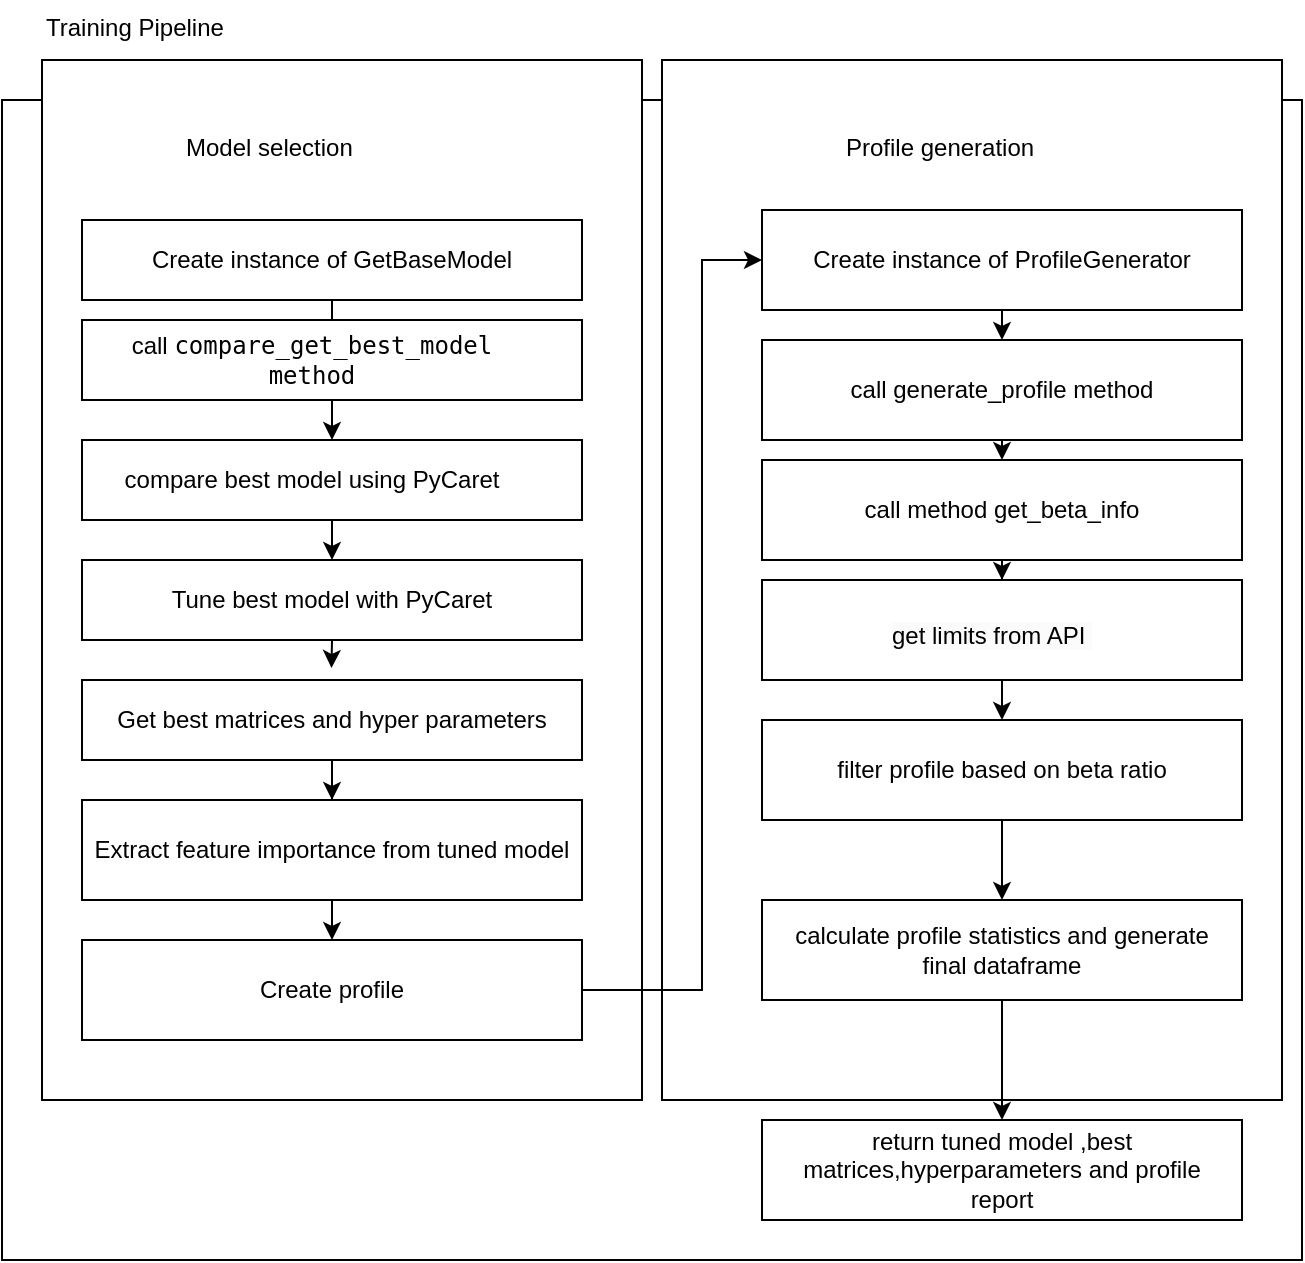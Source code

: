 <mxfile version="24.4.2" type="github">
  <diagram name="Page-1" id="N8KITqeHm16pR-Cq3Kmk">
    <mxGraphModel dx="746" dy="459" grid="1" gridSize="10" guides="1" tooltips="1" connect="1" arrows="1" fold="1" page="1" pageScale="1" pageWidth="850" pageHeight="1100" math="0" shadow="0">
      <root>
        <mxCell id="0" />
        <mxCell id="1" parent="0" />
        <mxCell id="yYqYvQ4uD8bHLRwxHSZD-1" value="" style="whiteSpace=wrap;html=1;" vertex="1" parent="1">
          <mxGeometry x="100" y="90" width="650" height="580" as="geometry" />
        </mxCell>
        <mxCell id="yYqYvQ4uD8bHLRwxHSZD-2" value="" style="rounded=0;whiteSpace=wrap;html=1;" vertex="1" parent="1">
          <mxGeometry x="120" y="70" width="300" height="520" as="geometry" />
        </mxCell>
        <mxCell id="yYqYvQ4uD8bHLRwxHSZD-3" value="" style="rounded=0;whiteSpace=wrap;html=1;" vertex="1" parent="1">
          <mxGeometry x="430" y="70" width="310" height="520" as="geometry" />
        </mxCell>
        <mxCell id="yYqYvQ4uD8bHLRwxHSZD-4" value="Profile generation" style="text;html=1;whiteSpace=wrap;overflow=hidden;rounded=0;" vertex="1" parent="1">
          <mxGeometry x="520" y="100" width="150" height="30" as="geometry" />
        </mxCell>
        <mxCell id="yYqYvQ4uD8bHLRwxHSZD-5" value="Training Pipeline" style="text;html=1;whiteSpace=wrap;overflow=hidden;rounded=0;" vertex="1" parent="1">
          <mxGeometry x="120" y="40" width="150" height="30" as="geometry" />
        </mxCell>
        <mxCell id="yYqYvQ4uD8bHLRwxHSZD-6" value="Model selection" style="text;html=1;whiteSpace=wrap;overflow=hidden;rounded=0;" vertex="1" parent="1">
          <mxGeometry x="190" y="100" width="150" height="30" as="geometry" />
        </mxCell>
        <mxCell id="yYqYvQ4uD8bHLRwxHSZD-16" value="" style="rounded=0;whiteSpace=wrap;html=1;" vertex="1" parent="1">
          <mxGeometry x="140" y="510" width="250" height="50" as="geometry" />
        </mxCell>
        <mxCell id="yYqYvQ4uD8bHLRwxHSZD-35" style="edgeStyle=orthogonalEdgeStyle;rounded=0;orthogonalLoop=1;jettySize=auto;html=1;exitX=0.5;exitY=1;exitDx=0;exitDy=0;entryX=0.5;entryY=0;entryDx=0;entryDy=0;" edge="1" parent="1" source="yYqYvQ4uD8bHLRwxHSZD-17" target="yYqYvQ4uD8bHLRwxHSZD-16">
          <mxGeometry relative="1" as="geometry" />
        </mxCell>
        <mxCell id="yYqYvQ4uD8bHLRwxHSZD-17" value="" style="rounded=0;whiteSpace=wrap;html=1;" vertex="1" parent="1">
          <mxGeometry x="140" y="440" width="250" height="50" as="geometry" />
        </mxCell>
        <mxCell id="yYqYvQ4uD8bHLRwxHSZD-26" value="" style="edgeStyle=orthogonalEdgeStyle;rounded=0;orthogonalLoop=1;jettySize=auto;html=1;" edge="1" parent="1" source="yYqYvQ4uD8bHLRwxHSZD-18" target="yYqYvQ4uD8bHLRwxHSZD-21">
          <mxGeometry relative="1" as="geometry" />
        </mxCell>
        <object label="" id="yYqYvQ4uD8bHLRwxHSZD-18">
          <mxCell style="rounded=0;whiteSpace=wrap;html=1;" vertex="1" parent="1">
            <mxGeometry x="140" y="150" width="250" height="40" as="geometry" />
          </mxCell>
        </object>
        <mxCell id="yYqYvQ4uD8bHLRwxHSZD-19" value="" style="rounded=0;whiteSpace=wrap;html=1;" vertex="1" parent="1">
          <mxGeometry x="140" y="200" width="250" height="40" as="geometry" />
        </mxCell>
        <mxCell id="yYqYvQ4uD8bHLRwxHSZD-34" style="edgeStyle=orthogonalEdgeStyle;rounded=0;orthogonalLoop=1;jettySize=auto;html=1;exitX=0.5;exitY=1;exitDx=0;exitDy=0;" edge="1" parent="1" source="yYqYvQ4uD8bHLRwxHSZD-20" target="yYqYvQ4uD8bHLRwxHSZD-17">
          <mxGeometry relative="1" as="geometry" />
        </mxCell>
        <mxCell id="yYqYvQ4uD8bHLRwxHSZD-20" value="" style="rounded=0;whiteSpace=wrap;html=1;" vertex="1" parent="1">
          <mxGeometry x="140" y="380" width="250" height="40" as="geometry" />
        </mxCell>
        <mxCell id="yYqYvQ4uD8bHLRwxHSZD-33" style="edgeStyle=orthogonalEdgeStyle;rounded=0;orthogonalLoop=1;jettySize=auto;html=1;exitX=0.5;exitY=1;exitDx=0;exitDy=0;entryX=0.5;entryY=0;entryDx=0;entryDy=0;" edge="1" parent="1" source="yYqYvQ4uD8bHLRwxHSZD-21" target="yYqYvQ4uD8bHLRwxHSZD-22">
          <mxGeometry relative="1" as="geometry" />
        </mxCell>
        <mxCell id="yYqYvQ4uD8bHLRwxHSZD-21" value="" style="rounded=0;whiteSpace=wrap;html=1;" vertex="1" parent="1">
          <mxGeometry x="140" y="260" width="250" height="40" as="geometry" />
        </mxCell>
        <mxCell id="yYqYvQ4uD8bHLRwxHSZD-22" value="" style="rounded=0;whiteSpace=wrap;html=1;" vertex="1" parent="1">
          <mxGeometry x="140" y="320" width="250" height="40" as="geometry" />
        </mxCell>
        <mxCell id="yYqYvQ4uD8bHLRwxHSZD-31" style="edgeStyle=orthogonalEdgeStyle;rounded=0;orthogonalLoop=1;jettySize=auto;html=1;exitX=0.5;exitY=1;exitDx=0;exitDy=0;entryX=0.499;entryY=-0.15;entryDx=0;entryDy=0;entryPerimeter=0;" edge="1" parent="1" source="yYqYvQ4uD8bHLRwxHSZD-22" target="yYqYvQ4uD8bHLRwxHSZD-20">
          <mxGeometry relative="1" as="geometry" />
        </mxCell>
        <mxCell id="yYqYvQ4uD8bHLRwxHSZD-36" style="edgeStyle=orthogonalEdgeStyle;rounded=0;orthogonalLoop=1;jettySize=auto;html=1;exitX=1;exitY=0.5;exitDx=0;exitDy=0;entryX=0;entryY=0.5;entryDx=0;entryDy=0;" edge="1" parent="1" source="yYqYvQ4uD8bHLRwxHSZD-16" target="yYqYvQ4uD8bHLRwxHSZD-37">
          <mxGeometry relative="1" as="geometry">
            <Array as="points">
              <mxPoint x="450" y="535" />
              <mxPoint x="450" y="170" />
            </Array>
          </mxGeometry>
        </mxCell>
        <mxCell id="yYqYvQ4uD8bHLRwxHSZD-50" style="edgeStyle=orthogonalEdgeStyle;rounded=0;orthogonalLoop=1;jettySize=auto;html=1;exitX=0.5;exitY=1;exitDx=0;exitDy=0;entryX=0.5;entryY=0;entryDx=0;entryDy=0;" edge="1" parent="1" source="yYqYvQ4uD8bHLRwxHSZD-37" target="yYqYvQ4uD8bHLRwxHSZD-39">
          <mxGeometry relative="1" as="geometry" />
        </mxCell>
        <mxCell id="yYqYvQ4uD8bHLRwxHSZD-37" value="" style="rounded=0;whiteSpace=wrap;html=1;" vertex="1" parent="1">
          <mxGeometry x="480" y="145" width="240" height="50" as="geometry" />
        </mxCell>
        <mxCell id="yYqYvQ4uD8bHLRwxHSZD-45" style="edgeStyle=orthogonalEdgeStyle;rounded=0;orthogonalLoop=1;jettySize=auto;html=1;exitX=0.5;exitY=1;exitDx=0;exitDy=0;entryX=0.5;entryY=0;entryDx=0;entryDy=0;" edge="1" parent="1" source="yYqYvQ4uD8bHLRwxHSZD-39" target="yYqYvQ4uD8bHLRwxHSZD-40">
          <mxGeometry relative="1" as="geometry" />
        </mxCell>
        <mxCell id="yYqYvQ4uD8bHLRwxHSZD-39" value="" style="rounded=0;whiteSpace=wrap;html=1;" vertex="1" parent="1">
          <mxGeometry x="480" y="210" width="240" height="50" as="geometry" />
        </mxCell>
        <mxCell id="yYqYvQ4uD8bHLRwxHSZD-46" style="edgeStyle=orthogonalEdgeStyle;rounded=0;orthogonalLoop=1;jettySize=auto;html=1;exitX=0.5;exitY=1;exitDx=0;exitDy=0;" edge="1" parent="1" source="yYqYvQ4uD8bHLRwxHSZD-40" target="yYqYvQ4uD8bHLRwxHSZD-41">
          <mxGeometry relative="1" as="geometry" />
        </mxCell>
        <mxCell id="yYqYvQ4uD8bHLRwxHSZD-40" value="" style="rounded=0;whiteSpace=wrap;html=1;" vertex="1" parent="1">
          <mxGeometry x="480" y="270" width="240" height="50" as="geometry" />
        </mxCell>
        <mxCell id="yYqYvQ4uD8bHLRwxHSZD-47" style="edgeStyle=orthogonalEdgeStyle;rounded=0;orthogonalLoop=1;jettySize=auto;html=1;exitX=0.5;exitY=1;exitDx=0;exitDy=0;entryX=0.5;entryY=0;entryDx=0;entryDy=0;" edge="1" parent="1" source="yYqYvQ4uD8bHLRwxHSZD-41" target="yYqYvQ4uD8bHLRwxHSZD-42">
          <mxGeometry relative="1" as="geometry" />
        </mxCell>
        <mxCell id="yYqYvQ4uD8bHLRwxHSZD-41" value="" style="rounded=0;whiteSpace=wrap;html=1;" vertex="1" parent="1">
          <mxGeometry x="480" y="330" width="240" height="50" as="geometry" />
        </mxCell>
        <mxCell id="yYqYvQ4uD8bHLRwxHSZD-48" style="edgeStyle=orthogonalEdgeStyle;rounded=0;orthogonalLoop=1;jettySize=auto;html=1;exitX=0.5;exitY=1;exitDx=0;exitDy=0;entryX=0.5;entryY=0;entryDx=0;entryDy=0;" edge="1" parent="1" source="yYqYvQ4uD8bHLRwxHSZD-42" target="yYqYvQ4uD8bHLRwxHSZD-43">
          <mxGeometry relative="1" as="geometry" />
        </mxCell>
        <mxCell id="yYqYvQ4uD8bHLRwxHSZD-42" value="" style="rounded=0;whiteSpace=wrap;html=1;" vertex="1" parent="1">
          <mxGeometry x="480" y="400" width="240" height="50" as="geometry" />
        </mxCell>
        <mxCell id="yYqYvQ4uD8bHLRwxHSZD-49" style="edgeStyle=orthogonalEdgeStyle;rounded=0;orthogonalLoop=1;jettySize=auto;html=1;exitX=0.5;exitY=1;exitDx=0;exitDy=0;entryX=0.5;entryY=0;entryDx=0;entryDy=0;" edge="1" parent="1" source="yYqYvQ4uD8bHLRwxHSZD-43" target="yYqYvQ4uD8bHLRwxHSZD-44">
          <mxGeometry relative="1" as="geometry" />
        </mxCell>
        <mxCell id="yYqYvQ4uD8bHLRwxHSZD-43" value="" style="rounded=0;whiteSpace=wrap;html=1;" vertex="1" parent="1">
          <mxGeometry x="480" y="490" width="240" height="50" as="geometry" />
        </mxCell>
        <mxCell id="yYqYvQ4uD8bHLRwxHSZD-44" value="" style="rounded=0;whiteSpace=wrap;html=1;" vertex="1" parent="1">
          <mxGeometry x="480" y="600" width="240" height="50" as="geometry" />
        </mxCell>
        <mxCell id="yYqYvQ4uD8bHLRwxHSZD-51" value="Create instance of GetBaseModel" style="text;strokeColor=none;align=center;fillColor=none;html=1;verticalAlign=middle;whiteSpace=wrap;rounded=0;" vertex="1" parent="1">
          <mxGeometry x="150" y="155" width="230" height="30" as="geometry" />
        </mxCell>
        <mxCell id="yYqYvQ4uD8bHLRwxHSZD-52" value="call generate_profile method" style="text;strokeColor=none;align=center;fillColor=none;html=1;verticalAlign=middle;whiteSpace=wrap;rounded=0;" vertex="1" parent="1">
          <mxGeometry x="485" y="220" width="230" height="30" as="geometry" />
        </mxCell>
        <mxCell id="yYqYvQ4uD8bHLRwxHSZD-53" value="Create instance of ProfileGenerator" style="text;strokeColor=none;align=center;fillColor=none;html=1;verticalAlign=middle;whiteSpace=wrap;rounded=0;" vertex="1" parent="1">
          <mxGeometry x="485" y="155" width="230" height="30" as="geometry" />
        </mxCell>
        <mxCell id="yYqYvQ4uD8bHLRwxHSZD-54" value="call&amp;nbsp;&lt;code&gt;compare_get_best_model method&lt;/code&gt;" style="text;strokeColor=none;align=center;fillColor=none;html=1;verticalAlign=middle;whiteSpace=wrap;rounded=0;" vertex="1" parent="1">
          <mxGeometry x="140" y="205" width="230" height="30" as="geometry" />
        </mxCell>
        <mxCell id="yYqYvQ4uD8bHLRwxHSZD-55" value="Get best matrices and hyper parameters" style="text;strokeColor=none;align=center;fillColor=none;html=1;verticalAlign=middle;whiteSpace=wrap;rounded=0;" vertex="1" parent="1">
          <mxGeometry x="150" y="385" width="230" height="30" as="geometry" />
        </mxCell>
        <mxCell id="yYqYvQ4uD8bHLRwxHSZD-56" value="call method get_beta_info" style="text;strokeColor=none;align=center;fillColor=none;html=1;verticalAlign=middle;whiteSpace=wrap;rounded=0;" vertex="1" parent="1">
          <mxGeometry x="485" y="280" width="230" height="30" as="geometry" />
        </mxCell>
        <mxCell id="yYqYvQ4uD8bHLRwxHSZD-57" value="Tune best model with PyCaret" style="text;strokeColor=none;align=center;fillColor=none;html=1;verticalAlign=middle;whiteSpace=wrap;rounded=0;" vertex="1" parent="1">
          <mxGeometry x="150" y="325" width="230" height="30" as="geometry" />
        </mxCell>
        <mxCell id="yYqYvQ4uD8bHLRwxHSZD-58" value="Create profile" style="text;strokeColor=none;align=center;fillColor=none;html=1;verticalAlign=middle;whiteSpace=wrap;rounded=0;" vertex="1" parent="1">
          <mxGeometry x="150" y="520" width="230" height="30" as="geometry" />
        </mxCell>
        <mxCell id="yYqYvQ4uD8bHLRwxHSZD-59" value="compare best model using PyCaret" style="text;strokeColor=none;align=center;fillColor=none;html=1;verticalAlign=middle;whiteSpace=wrap;rounded=0;" vertex="1" parent="1">
          <mxGeometry x="140" y="265" width="230" height="30" as="geometry" />
        </mxCell>
        <mxCell id="yYqYvQ4uD8bHLRwxHSZD-60" value="Extract feature importance from tuned model" style="text;strokeColor=none;align=center;fillColor=none;html=1;verticalAlign=middle;whiteSpace=wrap;rounded=0;" vertex="1" parent="1">
          <mxGeometry x="140" y="450" width="250" height="30" as="geometry" />
        </mxCell>
        <mxCell id="yYqYvQ4uD8bHLRwxHSZD-61" value="calculate profile statistics and generate final dataframe" style="text;strokeColor=none;align=center;fillColor=none;html=1;verticalAlign=middle;whiteSpace=wrap;rounded=0;" vertex="1" parent="1">
          <mxGeometry x="485" y="500" width="230" height="30" as="geometry" />
        </mxCell>
        <mxCell id="yYqYvQ4uD8bHLRwxHSZD-62" value="filter profile based on beta ratio" style="text;strokeColor=none;align=center;fillColor=none;html=1;verticalAlign=middle;whiteSpace=wrap;rounded=0;" vertex="1" parent="1">
          <mxGeometry x="485" y="410" width="230" height="30" as="geometry" />
        </mxCell>
        <mxCell id="yYqYvQ4uD8bHLRwxHSZD-63" value="&#xa;&lt;span style=&quot;color: rgb(0, 0, 0); font-family: Helvetica; font-size: 12px; font-style: normal; font-variant-ligatures: normal; font-variant-caps: normal; font-weight: 400; letter-spacing: normal; orphans: 2; text-align: center; text-indent: 0px; text-transform: none; widows: 2; word-spacing: 0px; -webkit-text-stroke-width: 0px; white-space: normal; background-color: rgb(251, 251, 251); text-decoration-thickness: initial; text-decoration-style: initial; text-decoration-color: initial; display: inline !important; float: none;&quot;&gt;get limits from API&lt;span&gt;&amp;nbsp;&lt;/span&gt;&lt;/span&gt;&#xa;&#xa;" style="text;strokeColor=none;align=center;fillColor=none;html=1;verticalAlign=middle;whiteSpace=wrap;rounded=0;" vertex="1" parent="1">
          <mxGeometry x="480" y="350" width="230" height="30" as="geometry" />
        </mxCell>
        <mxCell id="yYqYvQ4uD8bHLRwxHSZD-65" value="return tuned model ,best matrices,hyperparameters and profile report" style="text;strokeColor=none;align=center;fillColor=none;html=1;verticalAlign=middle;whiteSpace=wrap;rounded=0;" vertex="1" parent="1">
          <mxGeometry x="485" y="610" width="230" height="30" as="geometry" />
        </mxCell>
      </root>
    </mxGraphModel>
  </diagram>
</mxfile>
